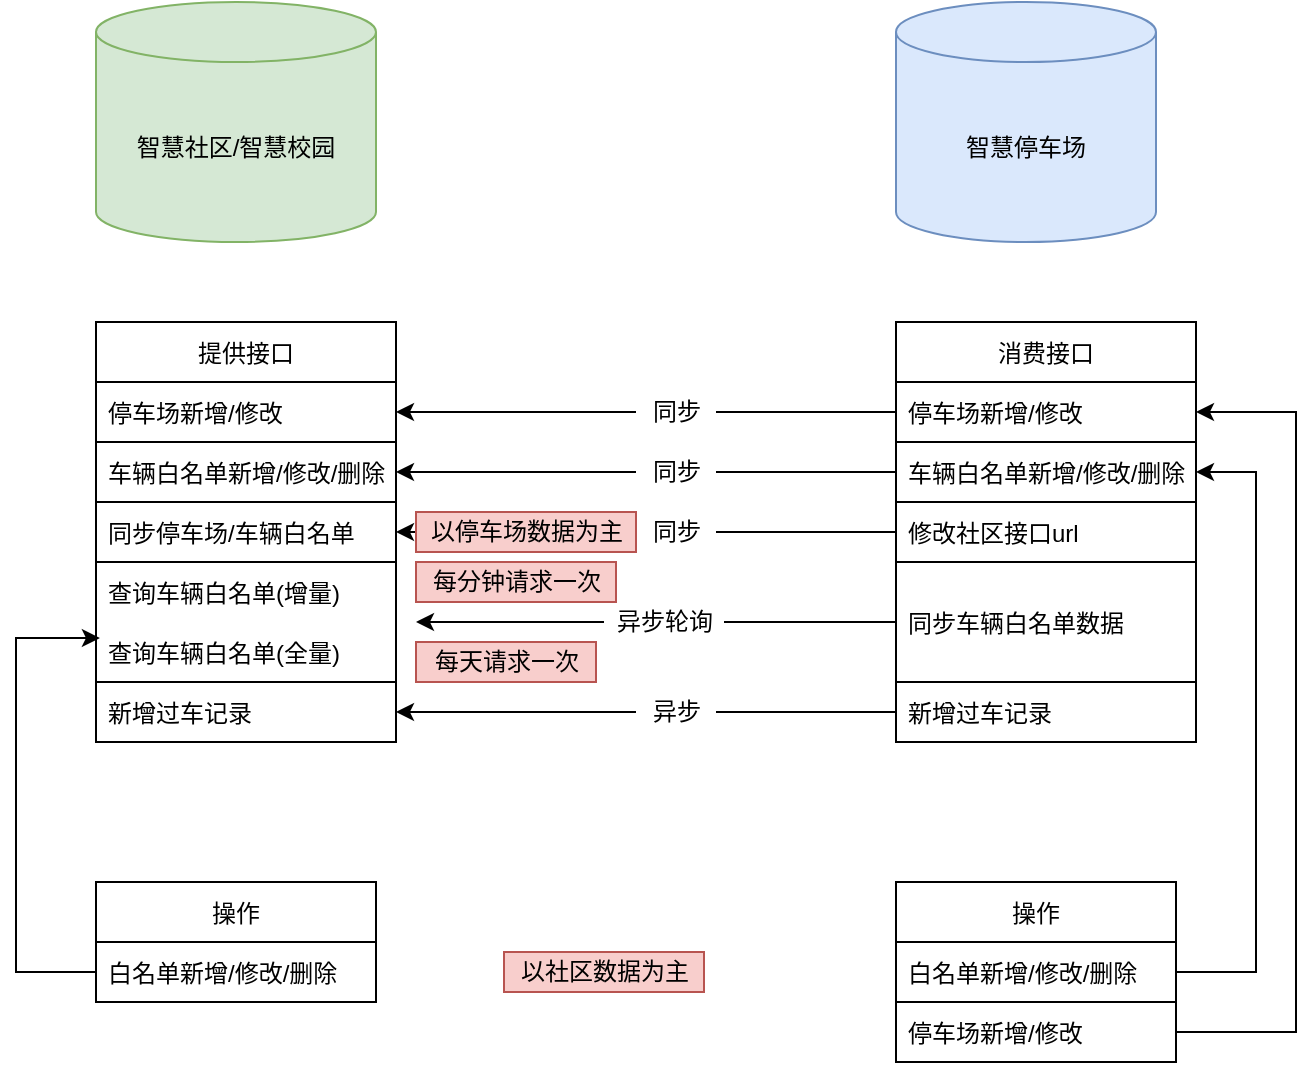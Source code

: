 <mxfile version="16.2.2" type="github">
  <diagram id="dkBk7fBYtChry3igKEyx" name="Page-1">
    <mxGraphModel dx="1422" dy="800" grid="1" gridSize="10" guides="1" tooltips="1" connect="1" arrows="1" fold="1" page="1" pageScale="1" pageWidth="827" pageHeight="1169" math="0" shadow="0">
      <root>
        <mxCell id="0" />
        <mxCell id="1" parent="0" />
        <mxCell id="d-ATXAiqCZRwMQbicWxe-3" value="智慧社区/智慧校园" style="shape=cylinder3;whiteSpace=wrap;html=1;boundedLbl=1;backgroundOutline=1;size=15;fillColor=#d5e8d4;strokeColor=#82b366;" parent="1" vertex="1">
          <mxGeometry x="160" y="200" width="140" height="120" as="geometry" />
        </mxCell>
        <mxCell id="d-ATXAiqCZRwMQbicWxe-4" value="智慧停车场" style="shape=cylinder3;whiteSpace=wrap;html=1;boundedLbl=1;backgroundOutline=1;size=15;fillColor=#dae8fc;strokeColor=#6c8ebf;" parent="1" vertex="1">
          <mxGeometry x="560" y="200" width="130" height="120" as="geometry" />
        </mxCell>
        <mxCell id="d-ATXAiqCZRwMQbicWxe-7" value="提供接口" style="swimlane;fontStyle=0;childLayout=stackLayout;horizontal=1;startSize=30;horizontalStack=0;resizeParent=1;resizeParentMax=0;resizeLast=0;collapsible=1;marginBottom=0;" parent="1" vertex="1">
          <mxGeometry x="160" y="360" width="150" height="210" as="geometry">
            <mxRectangle x="160" y="360" width="80" height="30" as="alternateBounds" />
          </mxGeometry>
        </mxCell>
        <mxCell id="d-ATXAiqCZRwMQbicWxe-8" value="停车场新增/修改" style="text;strokeColor=default;fillColor=none;align=left;verticalAlign=middle;spacingLeft=4;spacingRight=4;overflow=hidden;points=[[0,0.5],[1,0.5]];portConstraint=eastwest;rotatable=0;" parent="d-ATXAiqCZRwMQbicWxe-7" vertex="1">
          <mxGeometry y="30" width="150" height="30" as="geometry" />
        </mxCell>
        <mxCell id="d-ATXAiqCZRwMQbicWxe-9" value="车辆白名单新增/修改/删除" style="text;strokeColor=default;fillColor=none;align=left;verticalAlign=middle;spacingLeft=4;spacingRight=4;overflow=hidden;points=[[0,0.5],[1,0.5]];portConstraint=eastwest;rotatable=0;" parent="d-ATXAiqCZRwMQbicWxe-7" vertex="1">
          <mxGeometry y="60" width="150" height="30" as="geometry" />
        </mxCell>
        <mxCell id="d-ATXAiqCZRwMQbicWxe-10" value="同步停车场/车辆白名单" style="text;strokeColor=none;fillColor=none;align=left;verticalAlign=middle;spacingLeft=4;spacingRight=4;overflow=hidden;points=[[0,0.5],[1,0.5]];portConstraint=eastwest;rotatable=0;" parent="d-ATXAiqCZRwMQbicWxe-7" vertex="1">
          <mxGeometry y="90" width="150" height="30" as="geometry" />
        </mxCell>
        <mxCell id="d-ATXAiqCZRwMQbicWxe-41" value="" style="group;strokeColor=default;" parent="d-ATXAiqCZRwMQbicWxe-7" vertex="1" connectable="0">
          <mxGeometry y="120" width="150" height="60" as="geometry" />
        </mxCell>
        <mxCell id="d-ATXAiqCZRwMQbicWxe-36" value="查询车辆白名单(增量)" style="text;strokeColor=none;fillColor=none;align=left;verticalAlign=middle;spacingLeft=4;spacingRight=4;overflow=hidden;points=[[0,0.5],[1,0.5]];portConstraint=eastwest;rotatable=0;" parent="d-ATXAiqCZRwMQbicWxe-41" vertex="1">
          <mxGeometry width="150" height="30" as="geometry" />
        </mxCell>
        <mxCell id="d-ATXAiqCZRwMQbicWxe-37" value="查询车辆白名单(全量)" style="text;strokeColor=none;fillColor=none;align=left;verticalAlign=middle;spacingLeft=4;spacingRight=4;overflow=hidden;points=[[0,0.5],[1,0.5]];portConstraint=eastwest;rotatable=0;" parent="d-ATXAiqCZRwMQbicWxe-41" vertex="1">
          <mxGeometry y="30" width="150" height="30" as="geometry" />
        </mxCell>
        <mxCell id="d-ATXAiqCZRwMQbicWxe-58" value="新增过车记录" style="text;strokeColor=none;fillColor=none;align=left;verticalAlign=middle;spacingLeft=4;spacingRight=4;overflow=hidden;points=[[0,0.5],[1,0.5]];portConstraint=eastwest;rotatable=0;" parent="d-ATXAiqCZRwMQbicWxe-7" vertex="1">
          <mxGeometry y="180" width="150" height="30" as="geometry" />
        </mxCell>
        <mxCell id="d-ATXAiqCZRwMQbicWxe-11" value="消费接口" style="swimlane;fontStyle=0;childLayout=stackLayout;horizontal=1;startSize=30;horizontalStack=0;resizeParent=1;resizeParentMax=0;resizeLast=0;collapsible=1;marginBottom=0;" parent="1" vertex="1">
          <mxGeometry x="560" y="360" width="150" height="210" as="geometry">
            <mxRectangle x="560" y="360" width="80" height="30" as="alternateBounds" />
          </mxGeometry>
        </mxCell>
        <mxCell id="d-ATXAiqCZRwMQbicWxe-12" value="停车场新增/修改" style="text;strokeColor=default;fillColor=none;align=left;verticalAlign=middle;spacingLeft=4;spacingRight=4;overflow=hidden;points=[[0,0.5],[1,0.5]];portConstraint=eastwest;rotatable=0;" parent="d-ATXAiqCZRwMQbicWxe-11" vertex="1">
          <mxGeometry y="30" width="150" height="30" as="geometry" />
        </mxCell>
        <mxCell id="d-ATXAiqCZRwMQbicWxe-13" value="车辆白名单新增/修改/删除" style="text;strokeColor=default;fillColor=none;align=left;verticalAlign=middle;spacingLeft=4;spacingRight=4;overflow=hidden;points=[[0,0.5],[1,0.5]];portConstraint=eastwest;rotatable=0;" parent="d-ATXAiqCZRwMQbicWxe-11" vertex="1">
          <mxGeometry y="60" width="150" height="30" as="geometry" />
        </mxCell>
        <mxCell id="d-ATXAiqCZRwMQbicWxe-14" value="修改社区接口url" style="text;strokeColor=default;fillColor=none;align=left;verticalAlign=middle;spacingLeft=4;spacingRight=4;overflow=hidden;points=[[0,0.5],[1,0.5]];portConstraint=eastwest;rotatable=0;labelBackgroundColor=none;" parent="d-ATXAiqCZRwMQbicWxe-11" vertex="1">
          <mxGeometry y="90" width="150" height="30" as="geometry" />
        </mxCell>
        <mxCell id="d-ATXAiqCZRwMQbicWxe-38" value="同步车辆白名单数据" style="text;strokeColor=default;fillColor=none;align=left;verticalAlign=middle;spacingLeft=4;spacingRight=4;overflow=hidden;points=[[0,0.5],[1,0.5]];portConstraint=eastwest;rotatable=0;" parent="d-ATXAiqCZRwMQbicWxe-11" vertex="1">
          <mxGeometry y="120" width="150" height="60" as="geometry" />
        </mxCell>
        <mxCell id="d-ATXAiqCZRwMQbicWxe-59" value="新增过车记录" style="text;strokeColor=default;fillColor=none;align=left;verticalAlign=middle;spacingLeft=4;spacingRight=4;overflow=hidden;points=[[0,0.5],[1,0.5]];portConstraint=eastwest;rotatable=0;labelBackgroundColor=none;" parent="d-ATXAiqCZRwMQbicWxe-11" vertex="1">
          <mxGeometry y="180" width="150" height="30" as="geometry" />
        </mxCell>
        <mxCell id="d-ATXAiqCZRwMQbicWxe-16" style="edgeStyle=orthogonalEdgeStyle;rounded=0;orthogonalLoop=1;jettySize=auto;html=1;exitX=0;exitY=0.5;exitDx=0;exitDy=0;startArrow=none;" parent="1" source="d-ATXAiqCZRwMQbicWxe-20" target="d-ATXAiqCZRwMQbicWxe-8" edge="1">
          <mxGeometry relative="1" as="geometry" />
        </mxCell>
        <mxCell id="d-ATXAiqCZRwMQbicWxe-17" style="edgeStyle=orthogonalEdgeStyle;rounded=0;orthogonalLoop=1;jettySize=auto;html=1;exitX=0;exitY=0.5;exitDx=0;exitDy=0;startArrow=none;" parent="1" source="d-ATXAiqCZRwMQbicWxe-21" target="d-ATXAiqCZRwMQbicWxe-9" edge="1">
          <mxGeometry relative="1" as="geometry" />
        </mxCell>
        <mxCell id="d-ATXAiqCZRwMQbicWxe-19" style="edgeStyle=orthogonalEdgeStyle;rounded=0;orthogonalLoop=1;jettySize=auto;html=1;exitX=0;exitY=0.5;exitDx=0;exitDy=0;entryX=1;entryY=0.5;entryDx=0;entryDy=0;startArrow=none;" parent="1" source="d-ATXAiqCZRwMQbicWxe-64" target="d-ATXAiqCZRwMQbicWxe-10" edge="1">
          <mxGeometry relative="1" as="geometry" />
        </mxCell>
        <mxCell id="d-ATXAiqCZRwMQbicWxe-21" value="同步" style="text;html=1;align=center;verticalAlign=middle;resizable=0;points=[];autosize=1;strokeColor=none;fillColor=none;" parent="1" vertex="1">
          <mxGeometry x="430" y="425" width="40" height="20" as="geometry" />
        </mxCell>
        <mxCell id="d-ATXAiqCZRwMQbicWxe-22" value="" style="edgeStyle=orthogonalEdgeStyle;rounded=0;orthogonalLoop=1;jettySize=auto;html=1;exitX=0;exitY=0.5;exitDx=0;exitDy=0;endArrow=none;" parent="1" source="d-ATXAiqCZRwMQbicWxe-13" target="d-ATXAiqCZRwMQbicWxe-21" edge="1">
          <mxGeometry relative="1" as="geometry">
            <mxPoint x="560" y="435" as="sourcePoint" />
            <mxPoint x="330" y="435" as="targetPoint" />
          </mxGeometry>
        </mxCell>
        <mxCell id="d-ATXAiqCZRwMQbicWxe-20" value="同步" style="text;html=1;align=center;verticalAlign=middle;resizable=0;points=[];autosize=1;strokeColor=none;fillColor=none;" parent="1" vertex="1">
          <mxGeometry x="430" y="395" width="40" height="20" as="geometry" />
        </mxCell>
        <mxCell id="d-ATXAiqCZRwMQbicWxe-23" value="" style="edgeStyle=orthogonalEdgeStyle;rounded=0;orthogonalLoop=1;jettySize=auto;html=1;exitX=0;exitY=0.5;exitDx=0;exitDy=0;endArrow=none;" parent="1" source="d-ATXAiqCZRwMQbicWxe-12" target="d-ATXAiqCZRwMQbicWxe-20" edge="1">
          <mxGeometry relative="1" as="geometry">
            <mxPoint x="560" y="405" as="sourcePoint" />
            <mxPoint x="330" y="405" as="targetPoint" />
          </mxGeometry>
        </mxCell>
        <mxCell id="d-ATXAiqCZRwMQbicWxe-24" value="同步" style="text;html=1;align=center;verticalAlign=middle;resizable=0;points=[];autosize=1;strokeColor=none;fillColor=none;" parent="1" vertex="1">
          <mxGeometry x="430" y="455" width="40" height="20" as="geometry" />
        </mxCell>
        <mxCell id="d-ATXAiqCZRwMQbicWxe-25" value="" style="edgeStyle=orthogonalEdgeStyle;rounded=0;orthogonalLoop=1;jettySize=auto;html=1;exitX=0;exitY=0.5;exitDx=0;exitDy=0;entryX=1;entryY=0.5;entryDx=0;entryDy=0;endArrow=none;" parent="1" source="d-ATXAiqCZRwMQbicWxe-14" target="d-ATXAiqCZRwMQbicWxe-24" edge="1">
          <mxGeometry relative="1" as="geometry">
            <mxPoint x="560" y="465" as="sourcePoint" />
            <mxPoint x="330" y="465" as="targetPoint" />
          </mxGeometry>
        </mxCell>
        <mxCell id="d-ATXAiqCZRwMQbicWxe-45" style="edgeStyle=orthogonalEdgeStyle;rounded=0;orthogonalLoop=1;jettySize=auto;html=1;exitX=0;exitY=0.5;exitDx=0;exitDy=0;startArrow=none;" parent="1" source="d-ATXAiqCZRwMQbicWxe-44" edge="1">
          <mxGeometry relative="1" as="geometry">
            <mxPoint x="320" y="510" as="targetPoint" />
          </mxGeometry>
        </mxCell>
        <mxCell id="d-ATXAiqCZRwMQbicWxe-44" value="异步轮询" style="text;html=1;align=center;verticalAlign=middle;resizable=0;points=[];autosize=1;strokeColor=none;fillColor=none;" parent="1" vertex="1">
          <mxGeometry x="414" y="500" width="60" height="20" as="geometry" />
        </mxCell>
        <mxCell id="d-ATXAiqCZRwMQbicWxe-46" value="" style="edgeStyle=orthogonalEdgeStyle;rounded=0;orthogonalLoop=1;jettySize=auto;html=1;exitX=0;exitY=0.5;exitDx=0;exitDy=0;endArrow=none;" parent="1" source="d-ATXAiqCZRwMQbicWxe-38" target="d-ATXAiqCZRwMQbicWxe-44" edge="1">
          <mxGeometry relative="1" as="geometry">
            <mxPoint x="320" y="510" as="targetPoint" />
            <mxPoint x="560" y="510" as="sourcePoint" />
          </mxGeometry>
        </mxCell>
        <mxCell id="d-ATXAiqCZRwMQbicWxe-48" value="每分钟请求一次" style="text;html=1;align=center;verticalAlign=middle;resizable=0;points=[];autosize=1;strokeColor=#b85450;fillColor=#f8cecc;" parent="1" vertex="1">
          <mxGeometry x="320" y="480" width="100" height="20" as="geometry" />
        </mxCell>
        <mxCell id="d-ATXAiqCZRwMQbicWxe-49" value="每天请求一次" style="text;html=1;align=center;verticalAlign=middle;resizable=0;points=[];autosize=1;strokeColor=#b85450;fillColor=#f8cecc;" parent="1" vertex="1">
          <mxGeometry x="320" y="520" width="90" height="20" as="geometry" />
        </mxCell>
        <mxCell id="d-ATXAiqCZRwMQbicWxe-60" style="edgeStyle=orthogonalEdgeStyle;rounded=0;orthogonalLoop=1;jettySize=auto;html=1;exitX=0;exitY=0.5;exitDx=0;exitDy=0;fontColor=#FF0000;startArrow=none;" parent="1" source="d-ATXAiqCZRwMQbicWxe-61" target="d-ATXAiqCZRwMQbicWxe-58" edge="1">
          <mxGeometry relative="1" as="geometry" />
        </mxCell>
        <mxCell id="d-ATXAiqCZRwMQbicWxe-61" value="异步" style="text;html=1;align=center;verticalAlign=middle;resizable=0;points=[];autosize=1;strokeColor=none;fillColor=none;" parent="1" vertex="1">
          <mxGeometry x="430" y="545" width="40" height="20" as="geometry" />
        </mxCell>
        <mxCell id="d-ATXAiqCZRwMQbicWxe-62" value="" style="edgeStyle=orthogonalEdgeStyle;rounded=0;orthogonalLoop=1;jettySize=auto;html=1;exitX=0;exitY=0.5;exitDx=0;exitDy=0;fontColor=#FF0000;endArrow=none;" parent="1" source="d-ATXAiqCZRwMQbicWxe-59" target="d-ATXAiqCZRwMQbicWxe-61" edge="1">
          <mxGeometry relative="1" as="geometry">
            <mxPoint x="560" y="555" as="sourcePoint" />
            <mxPoint x="310" y="555" as="targetPoint" />
          </mxGeometry>
        </mxCell>
        <mxCell id="d-ATXAiqCZRwMQbicWxe-64" value="以停车场数据为主" style="text;html=1;align=center;verticalAlign=middle;resizable=0;points=[];autosize=1;strokeColor=#b85450;fillColor=#f8cecc;" parent="1" vertex="1">
          <mxGeometry x="320" y="455" width="110" height="20" as="geometry" />
        </mxCell>
        <mxCell id="d-ATXAiqCZRwMQbicWxe-65" value="" style="edgeStyle=orthogonalEdgeStyle;rounded=0;orthogonalLoop=1;jettySize=auto;html=1;exitX=0;exitY=0.5;exitDx=0;exitDy=0;entryX=1;entryY=0.5;entryDx=0;entryDy=0;startArrow=none;endArrow=none;" parent="1" source="d-ATXAiqCZRwMQbicWxe-24" target="d-ATXAiqCZRwMQbicWxe-64" edge="1">
          <mxGeometry relative="1" as="geometry">
            <mxPoint x="430" y="465" as="sourcePoint" />
            <mxPoint x="310" y="465" as="targetPoint" />
          </mxGeometry>
        </mxCell>
        <mxCell id="d-ATXAiqCZRwMQbicWxe-67" value="以社区数据为主" style="text;html=1;align=center;verticalAlign=middle;resizable=0;points=[];autosize=1;strokeColor=#b85450;fillColor=#f8cecc;" parent="1" vertex="1">
          <mxGeometry x="364" y="675" width="100" height="20" as="geometry" />
        </mxCell>
        <mxCell id="d-ATXAiqCZRwMQbicWxe-70" value="操作" style="swimlane;fontStyle=0;childLayout=stackLayout;horizontal=1;startSize=30;horizontalStack=0;resizeParent=1;resizeParentMax=0;resizeLast=0;collapsible=1;marginBottom=0;labelBackgroundColor=none;fontColor=#000000;strokeColor=default;" parent="1" vertex="1">
          <mxGeometry x="160" y="640" width="140" height="60" as="geometry" />
        </mxCell>
        <mxCell id="d-ATXAiqCZRwMQbicWxe-71" value="白名单新增/修改/删除" style="text;strokeColor=none;fillColor=none;align=left;verticalAlign=middle;spacingLeft=4;spacingRight=4;overflow=hidden;points=[[0,0.5],[1,0.5]];portConstraint=eastwest;rotatable=0;labelBackgroundColor=none;fontColor=#000000;" parent="d-ATXAiqCZRwMQbicWxe-70" vertex="1">
          <mxGeometry y="30" width="140" height="30" as="geometry" />
        </mxCell>
        <mxCell id="d-ATXAiqCZRwMQbicWxe-74" value="操作" style="swimlane;fontStyle=0;childLayout=stackLayout;horizontal=1;startSize=30;horizontalStack=0;resizeParent=1;resizeParentMax=0;resizeLast=0;collapsible=1;marginBottom=0;labelBackgroundColor=none;fontColor=#000000;strokeColor=default;" parent="1" vertex="1">
          <mxGeometry x="560" y="640" width="140" height="90" as="geometry" />
        </mxCell>
        <mxCell id="d-ATXAiqCZRwMQbicWxe-75" value="白名单新增/修改/删除" style="text;strokeColor=default;fillColor=none;align=left;verticalAlign=middle;spacingLeft=4;spacingRight=4;overflow=hidden;points=[[0,0.5],[1,0.5]];portConstraint=eastwest;rotatable=0;labelBackgroundColor=none;fontColor=#000000;" parent="d-ATXAiqCZRwMQbicWxe-74" vertex="1">
          <mxGeometry y="30" width="140" height="30" as="geometry" />
        </mxCell>
        <mxCell id="d-ATXAiqCZRwMQbicWxe-76" value="停车场新增/修改" style="text;strokeColor=none;fillColor=none;align=left;verticalAlign=middle;spacingLeft=4;spacingRight=4;overflow=hidden;points=[[0,0.5],[1,0.5]];portConstraint=eastwest;rotatable=0;labelBackgroundColor=none;fontColor=#000000;" parent="d-ATXAiqCZRwMQbicWxe-74" vertex="1">
          <mxGeometry y="60" width="140" height="30" as="geometry" />
        </mxCell>
        <mxCell id="d-ATXAiqCZRwMQbicWxe-79" style="edgeStyle=orthogonalEdgeStyle;rounded=0;orthogonalLoop=1;jettySize=auto;html=1;exitX=0;exitY=0.5;exitDx=0;exitDy=0;entryX=0.013;entryY=0.267;entryDx=0;entryDy=0;entryPerimeter=0;fontColor=#000000;" parent="1" source="d-ATXAiqCZRwMQbicWxe-71" target="d-ATXAiqCZRwMQbicWxe-37" edge="1">
          <mxGeometry relative="1" as="geometry">
            <Array as="points">
              <mxPoint x="120" y="685" />
              <mxPoint x="120" y="518" />
            </Array>
          </mxGeometry>
        </mxCell>
        <mxCell id="d-ATXAiqCZRwMQbicWxe-80" style="edgeStyle=orthogonalEdgeStyle;rounded=0;orthogonalLoop=1;jettySize=auto;html=1;exitX=1;exitY=0.5;exitDx=0;exitDy=0;entryX=1;entryY=0.5;entryDx=0;entryDy=0;fontColor=#000000;" parent="1" source="d-ATXAiqCZRwMQbicWxe-75" target="d-ATXAiqCZRwMQbicWxe-13" edge="1">
          <mxGeometry relative="1" as="geometry">
            <Array as="points">
              <mxPoint x="740" y="685" />
              <mxPoint x="740" y="435" />
            </Array>
          </mxGeometry>
        </mxCell>
        <mxCell id="d-ATXAiqCZRwMQbicWxe-81" style="edgeStyle=orthogonalEdgeStyle;rounded=0;orthogonalLoop=1;jettySize=auto;html=1;exitX=1;exitY=0.5;exitDx=0;exitDy=0;entryX=1;entryY=0.5;entryDx=0;entryDy=0;fontColor=#000000;" parent="1" source="d-ATXAiqCZRwMQbicWxe-76" target="d-ATXAiqCZRwMQbicWxe-12" edge="1">
          <mxGeometry relative="1" as="geometry">
            <Array as="points">
              <mxPoint x="760" y="715" />
              <mxPoint x="760" y="405" />
            </Array>
          </mxGeometry>
        </mxCell>
      </root>
    </mxGraphModel>
  </diagram>
</mxfile>
